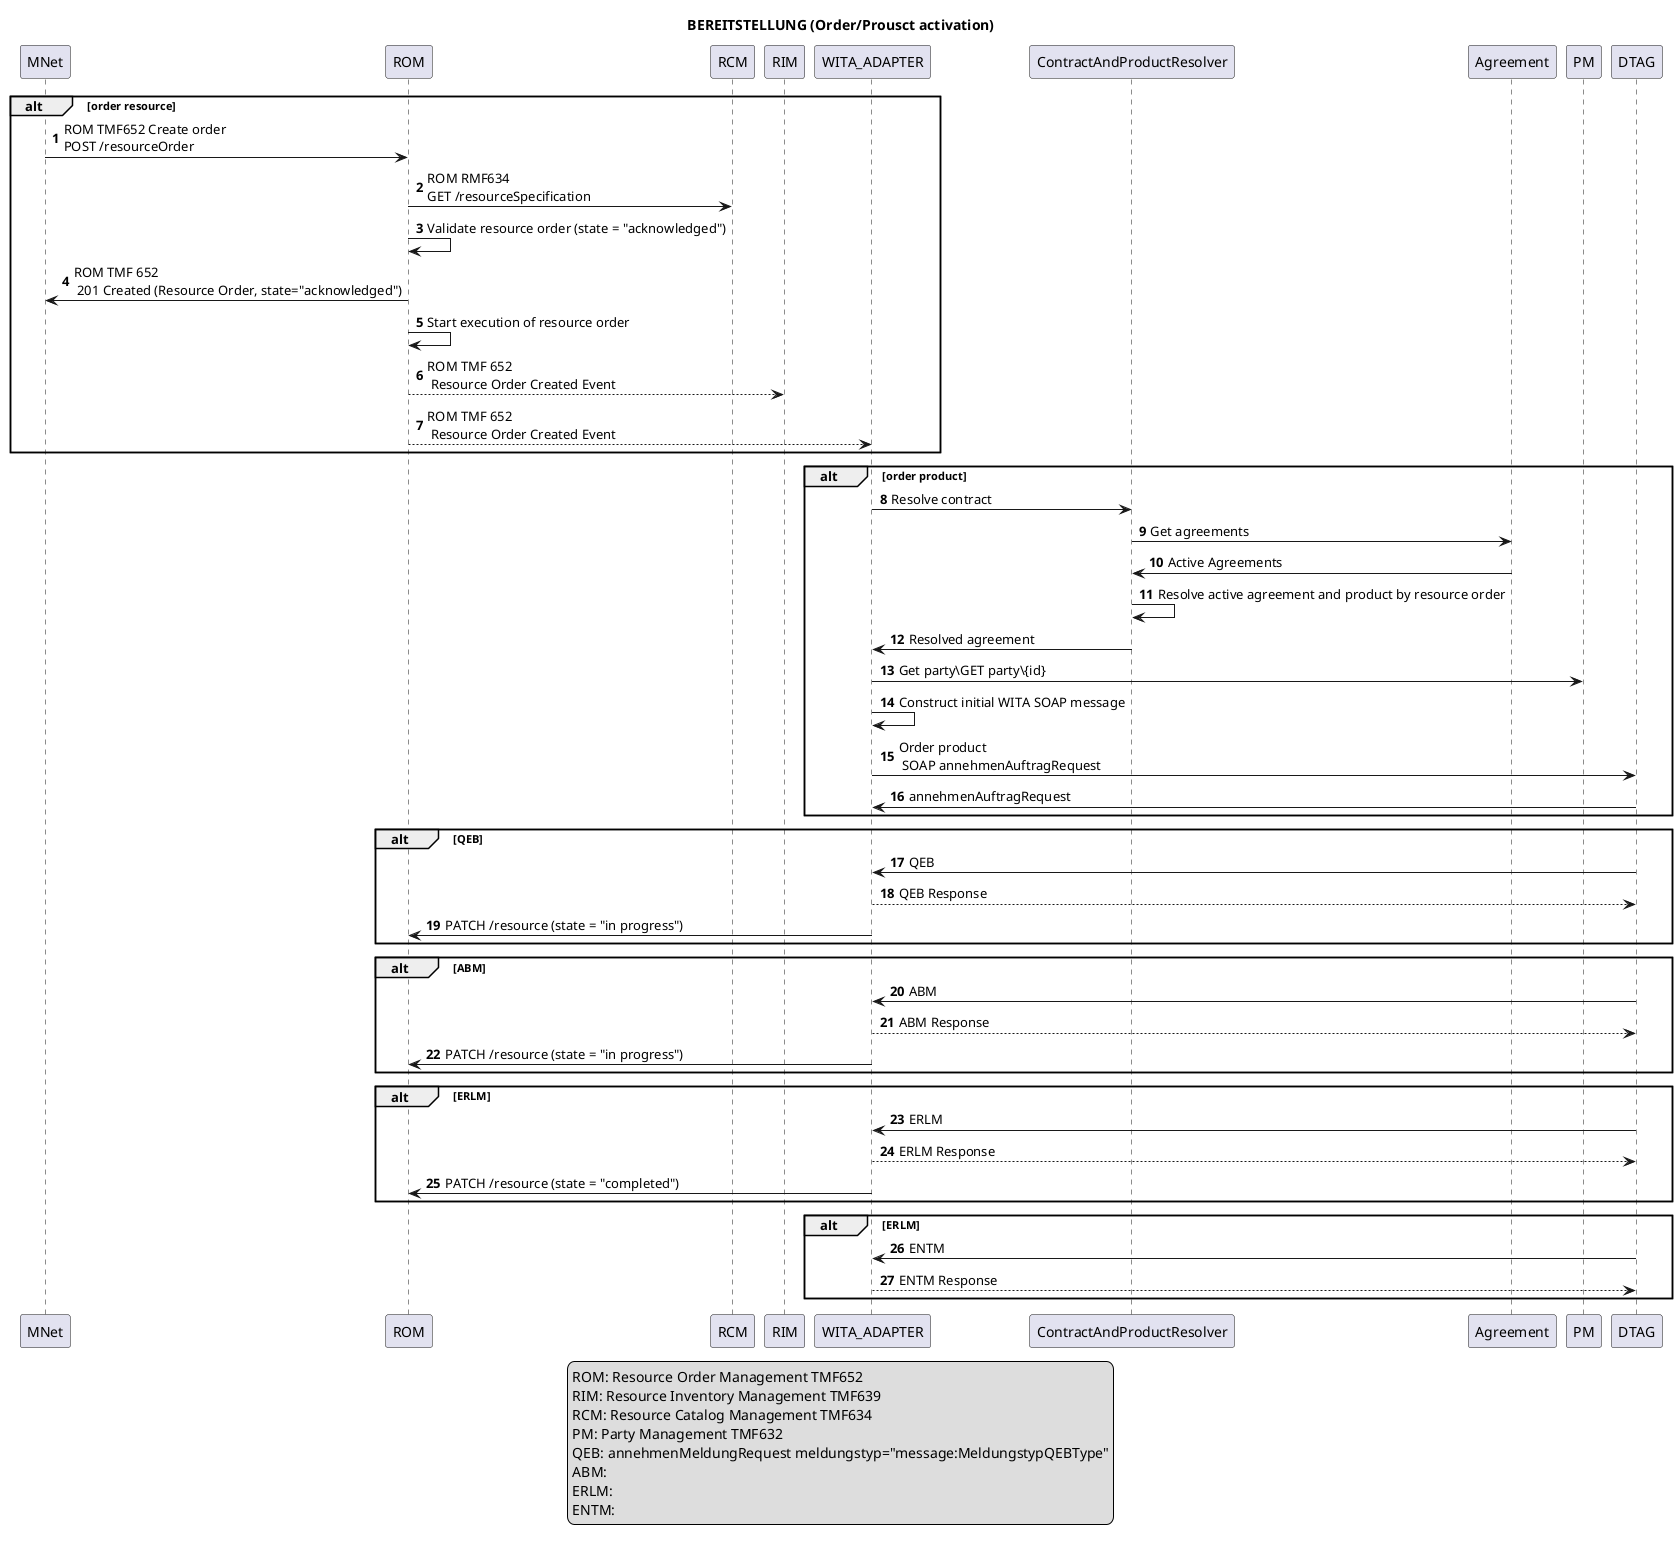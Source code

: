 @startuml
title BEREITSTELLUNG (Order/Prousct activation)

autonumber
alt order resource
MNet -> ROM: ROM TMF652 Create order\nPOST /resourceOrder
ROM -> RCM: ROM RMF634 \nGET /resourceSpecification
ROM -> ROM: Validate resource order (state = "acknowledged")
ROM -> MNet: ROM TMF 652\n 201 Created (Resource Order, state="acknowledged")
ROM -> ROM: Start execution of resource order
ROM --> RIM: ROM TMF 652\n Resource Order Created Event
ROM --> WITA_ADAPTER: ROM TMF 652\n Resource Order Created Event
end
alt order product
WITA_ADAPTER -> ContractAndProductResolver: Resolve contract
ContractAndProductResolver -> Agreement: Get agreements
Agreement -> ContractAndProductResolver: Active Agreements
ContractAndProductResolver -> ContractAndProductResolver: Resolve active agreement and product by resource order
ContractAndProductResolver -> WITA_ADAPTER: Resolved agreement
WITA_ADAPTER -> PM: Get party\GET party\{id}
WITA_ADAPTER -> WITA_ADAPTER: Construct initial WITA SOAP message
WITA_ADAPTER -> DTAG: Order product\n SOAP annehmenAuftragRequest
DTAG -> WITA_ADAPTER: annehmenAuftragRequest
end
alt QEB
DTAG -> WITA_ADAPTER: QEB
WITA_ADAPTER --> DTAG: QEB Response
WITA_ADAPTER -> ROM: PATCH /resource (state = "in progress")
end
alt ABM
DTAG -> WITA_ADAPTER: ABM
WITA_ADAPTER --> DTAG: ABM Response
WITA_ADAPTER -> ROM: PATCH /resource (state = "in progress")
end

alt ERLM
DTAG -> WITA_ADAPTER: ERLM
WITA_ADAPTER --> DTAG: ERLM Response
WITA_ADAPTER -> ROM: PATCH /resource (state = "completed")
end

alt ERLM
DTAG -> WITA_ADAPTER: ENTM
WITA_ADAPTER --> DTAG: ENTM Response
end



legend
ROM: Resource Order Management TMF652
RIM: Resource Inventory Management TMF639
RCM: Resource Catalog Management TMF634
PM: Party Management TMF632
QEB: annehmenMeldungRequest meldungstyp="message:MeldungstypQEBType"
ABM:
ERLM:
ENTM:
end legend
@enduml
